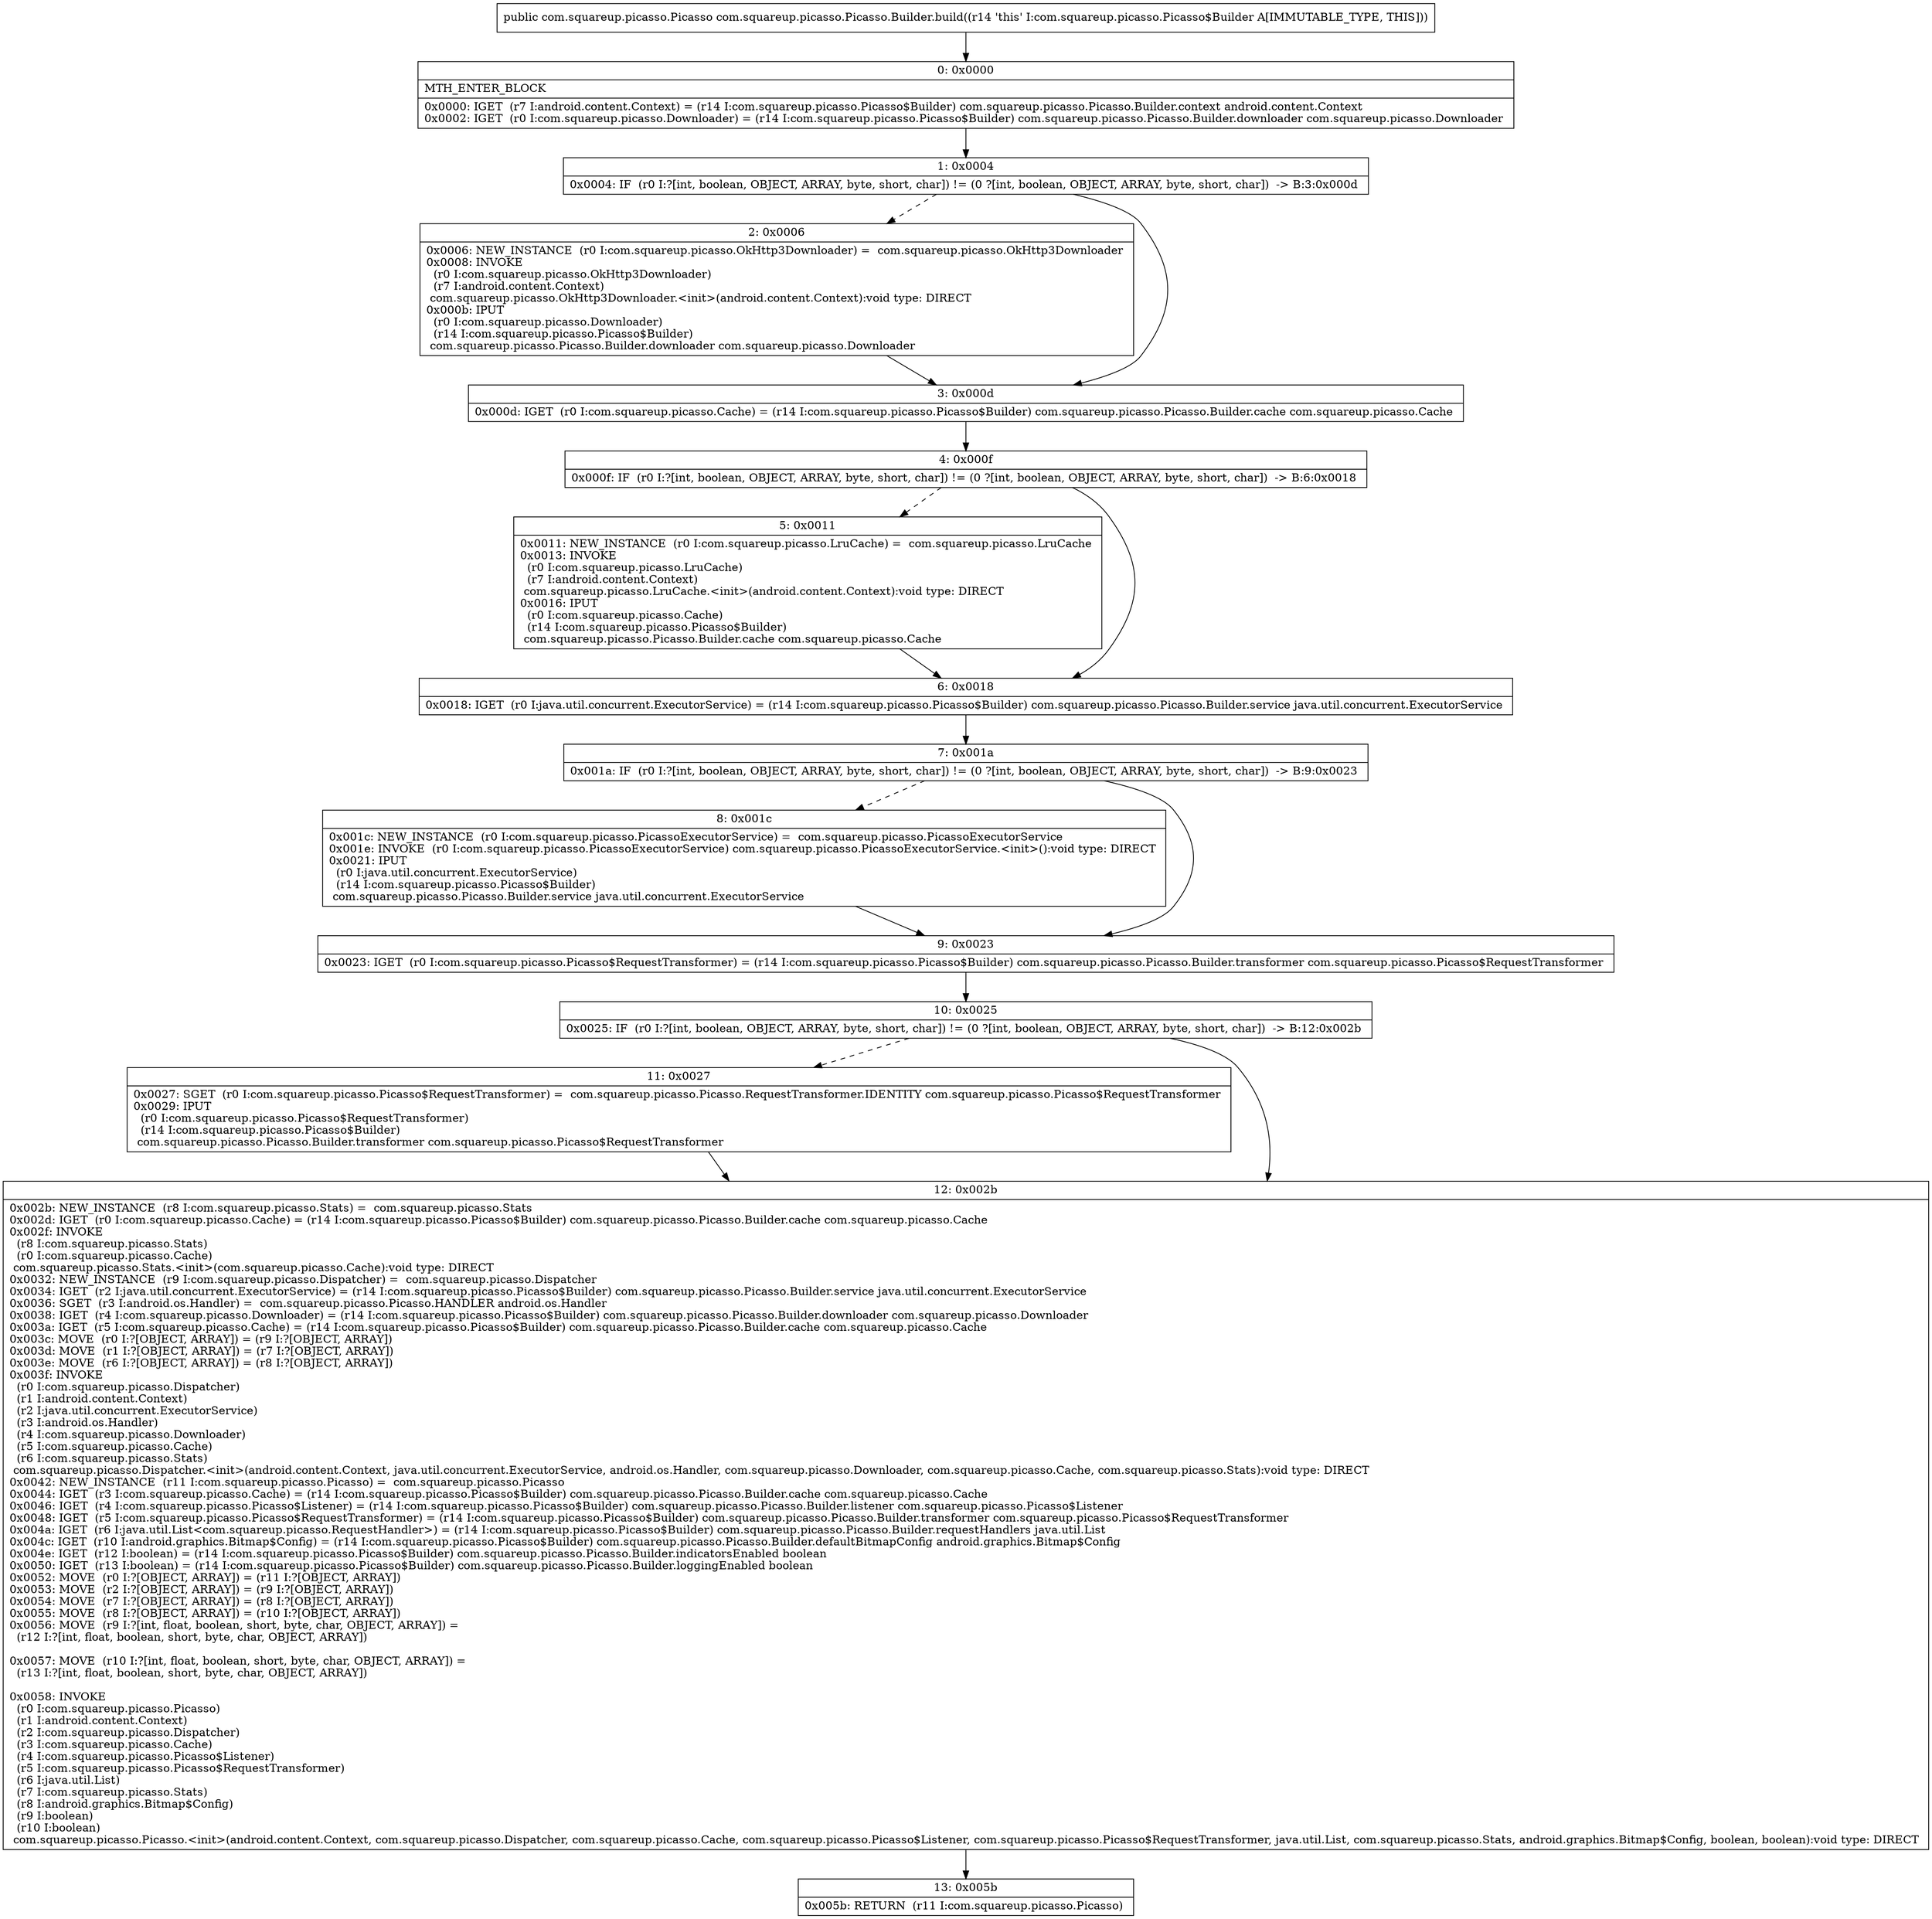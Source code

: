 digraph "CFG forcom.squareup.picasso.Picasso.Builder.build()Lcom\/squareup\/picasso\/Picasso;" {
Node_0 [shape=record,label="{0\:\ 0x0000|MTH_ENTER_BLOCK\l|0x0000: IGET  (r7 I:android.content.Context) = (r14 I:com.squareup.picasso.Picasso$Builder) com.squareup.picasso.Picasso.Builder.context android.content.Context \l0x0002: IGET  (r0 I:com.squareup.picasso.Downloader) = (r14 I:com.squareup.picasso.Picasso$Builder) com.squareup.picasso.Picasso.Builder.downloader com.squareup.picasso.Downloader \l}"];
Node_1 [shape=record,label="{1\:\ 0x0004|0x0004: IF  (r0 I:?[int, boolean, OBJECT, ARRAY, byte, short, char]) != (0 ?[int, boolean, OBJECT, ARRAY, byte, short, char])  \-\> B:3:0x000d \l}"];
Node_2 [shape=record,label="{2\:\ 0x0006|0x0006: NEW_INSTANCE  (r0 I:com.squareup.picasso.OkHttp3Downloader) =  com.squareup.picasso.OkHttp3Downloader \l0x0008: INVOKE  \l  (r0 I:com.squareup.picasso.OkHttp3Downloader)\l  (r7 I:android.content.Context)\l com.squareup.picasso.OkHttp3Downloader.\<init\>(android.content.Context):void type: DIRECT \l0x000b: IPUT  \l  (r0 I:com.squareup.picasso.Downloader)\l  (r14 I:com.squareup.picasso.Picasso$Builder)\l com.squareup.picasso.Picasso.Builder.downloader com.squareup.picasso.Downloader \l}"];
Node_3 [shape=record,label="{3\:\ 0x000d|0x000d: IGET  (r0 I:com.squareup.picasso.Cache) = (r14 I:com.squareup.picasso.Picasso$Builder) com.squareup.picasso.Picasso.Builder.cache com.squareup.picasso.Cache \l}"];
Node_4 [shape=record,label="{4\:\ 0x000f|0x000f: IF  (r0 I:?[int, boolean, OBJECT, ARRAY, byte, short, char]) != (0 ?[int, boolean, OBJECT, ARRAY, byte, short, char])  \-\> B:6:0x0018 \l}"];
Node_5 [shape=record,label="{5\:\ 0x0011|0x0011: NEW_INSTANCE  (r0 I:com.squareup.picasso.LruCache) =  com.squareup.picasso.LruCache \l0x0013: INVOKE  \l  (r0 I:com.squareup.picasso.LruCache)\l  (r7 I:android.content.Context)\l com.squareup.picasso.LruCache.\<init\>(android.content.Context):void type: DIRECT \l0x0016: IPUT  \l  (r0 I:com.squareup.picasso.Cache)\l  (r14 I:com.squareup.picasso.Picasso$Builder)\l com.squareup.picasso.Picasso.Builder.cache com.squareup.picasso.Cache \l}"];
Node_6 [shape=record,label="{6\:\ 0x0018|0x0018: IGET  (r0 I:java.util.concurrent.ExecutorService) = (r14 I:com.squareup.picasso.Picasso$Builder) com.squareup.picasso.Picasso.Builder.service java.util.concurrent.ExecutorService \l}"];
Node_7 [shape=record,label="{7\:\ 0x001a|0x001a: IF  (r0 I:?[int, boolean, OBJECT, ARRAY, byte, short, char]) != (0 ?[int, boolean, OBJECT, ARRAY, byte, short, char])  \-\> B:9:0x0023 \l}"];
Node_8 [shape=record,label="{8\:\ 0x001c|0x001c: NEW_INSTANCE  (r0 I:com.squareup.picasso.PicassoExecutorService) =  com.squareup.picasso.PicassoExecutorService \l0x001e: INVOKE  (r0 I:com.squareup.picasso.PicassoExecutorService) com.squareup.picasso.PicassoExecutorService.\<init\>():void type: DIRECT \l0x0021: IPUT  \l  (r0 I:java.util.concurrent.ExecutorService)\l  (r14 I:com.squareup.picasso.Picasso$Builder)\l com.squareup.picasso.Picasso.Builder.service java.util.concurrent.ExecutorService \l}"];
Node_9 [shape=record,label="{9\:\ 0x0023|0x0023: IGET  (r0 I:com.squareup.picasso.Picasso$RequestTransformer) = (r14 I:com.squareup.picasso.Picasso$Builder) com.squareup.picasso.Picasso.Builder.transformer com.squareup.picasso.Picasso$RequestTransformer \l}"];
Node_10 [shape=record,label="{10\:\ 0x0025|0x0025: IF  (r0 I:?[int, boolean, OBJECT, ARRAY, byte, short, char]) != (0 ?[int, boolean, OBJECT, ARRAY, byte, short, char])  \-\> B:12:0x002b \l}"];
Node_11 [shape=record,label="{11\:\ 0x0027|0x0027: SGET  (r0 I:com.squareup.picasso.Picasso$RequestTransformer) =  com.squareup.picasso.Picasso.RequestTransformer.IDENTITY com.squareup.picasso.Picasso$RequestTransformer \l0x0029: IPUT  \l  (r0 I:com.squareup.picasso.Picasso$RequestTransformer)\l  (r14 I:com.squareup.picasso.Picasso$Builder)\l com.squareup.picasso.Picasso.Builder.transformer com.squareup.picasso.Picasso$RequestTransformer \l}"];
Node_12 [shape=record,label="{12\:\ 0x002b|0x002b: NEW_INSTANCE  (r8 I:com.squareup.picasso.Stats) =  com.squareup.picasso.Stats \l0x002d: IGET  (r0 I:com.squareup.picasso.Cache) = (r14 I:com.squareup.picasso.Picasso$Builder) com.squareup.picasso.Picasso.Builder.cache com.squareup.picasso.Cache \l0x002f: INVOKE  \l  (r8 I:com.squareup.picasso.Stats)\l  (r0 I:com.squareup.picasso.Cache)\l com.squareup.picasso.Stats.\<init\>(com.squareup.picasso.Cache):void type: DIRECT \l0x0032: NEW_INSTANCE  (r9 I:com.squareup.picasso.Dispatcher) =  com.squareup.picasso.Dispatcher \l0x0034: IGET  (r2 I:java.util.concurrent.ExecutorService) = (r14 I:com.squareup.picasso.Picasso$Builder) com.squareup.picasso.Picasso.Builder.service java.util.concurrent.ExecutorService \l0x0036: SGET  (r3 I:android.os.Handler) =  com.squareup.picasso.Picasso.HANDLER android.os.Handler \l0x0038: IGET  (r4 I:com.squareup.picasso.Downloader) = (r14 I:com.squareup.picasso.Picasso$Builder) com.squareup.picasso.Picasso.Builder.downloader com.squareup.picasso.Downloader \l0x003a: IGET  (r5 I:com.squareup.picasso.Cache) = (r14 I:com.squareup.picasso.Picasso$Builder) com.squareup.picasso.Picasso.Builder.cache com.squareup.picasso.Cache \l0x003c: MOVE  (r0 I:?[OBJECT, ARRAY]) = (r9 I:?[OBJECT, ARRAY]) \l0x003d: MOVE  (r1 I:?[OBJECT, ARRAY]) = (r7 I:?[OBJECT, ARRAY]) \l0x003e: MOVE  (r6 I:?[OBJECT, ARRAY]) = (r8 I:?[OBJECT, ARRAY]) \l0x003f: INVOKE  \l  (r0 I:com.squareup.picasso.Dispatcher)\l  (r1 I:android.content.Context)\l  (r2 I:java.util.concurrent.ExecutorService)\l  (r3 I:android.os.Handler)\l  (r4 I:com.squareup.picasso.Downloader)\l  (r5 I:com.squareup.picasso.Cache)\l  (r6 I:com.squareup.picasso.Stats)\l com.squareup.picasso.Dispatcher.\<init\>(android.content.Context, java.util.concurrent.ExecutorService, android.os.Handler, com.squareup.picasso.Downloader, com.squareup.picasso.Cache, com.squareup.picasso.Stats):void type: DIRECT \l0x0042: NEW_INSTANCE  (r11 I:com.squareup.picasso.Picasso) =  com.squareup.picasso.Picasso \l0x0044: IGET  (r3 I:com.squareup.picasso.Cache) = (r14 I:com.squareup.picasso.Picasso$Builder) com.squareup.picasso.Picasso.Builder.cache com.squareup.picasso.Cache \l0x0046: IGET  (r4 I:com.squareup.picasso.Picasso$Listener) = (r14 I:com.squareup.picasso.Picasso$Builder) com.squareup.picasso.Picasso.Builder.listener com.squareup.picasso.Picasso$Listener \l0x0048: IGET  (r5 I:com.squareup.picasso.Picasso$RequestTransformer) = (r14 I:com.squareup.picasso.Picasso$Builder) com.squareup.picasso.Picasso.Builder.transformer com.squareup.picasso.Picasso$RequestTransformer \l0x004a: IGET  (r6 I:java.util.List\<com.squareup.picasso.RequestHandler\>) = (r14 I:com.squareup.picasso.Picasso$Builder) com.squareup.picasso.Picasso.Builder.requestHandlers java.util.List \l0x004c: IGET  (r10 I:android.graphics.Bitmap$Config) = (r14 I:com.squareup.picasso.Picasso$Builder) com.squareup.picasso.Picasso.Builder.defaultBitmapConfig android.graphics.Bitmap$Config \l0x004e: IGET  (r12 I:boolean) = (r14 I:com.squareup.picasso.Picasso$Builder) com.squareup.picasso.Picasso.Builder.indicatorsEnabled boolean \l0x0050: IGET  (r13 I:boolean) = (r14 I:com.squareup.picasso.Picasso$Builder) com.squareup.picasso.Picasso.Builder.loggingEnabled boolean \l0x0052: MOVE  (r0 I:?[OBJECT, ARRAY]) = (r11 I:?[OBJECT, ARRAY]) \l0x0053: MOVE  (r2 I:?[OBJECT, ARRAY]) = (r9 I:?[OBJECT, ARRAY]) \l0x0054: MOVE  (r7 I:?[OBJECT, ARRAY]) = (r8 I:?[OBJECT, ARRAY]) \l0x0055: MOVE  (r8 I:?[OBJECT, ARRAY]) = (r10 I:?[OBJECT, ARRAY]) \l0x0056: MOVE  (r9 I:?[int, float, boolean, short, byte, char, OBJECT, ARRAY]) = \l  (r12 I:?[int, float, boolean, short, byte, char, OBJECT, ARRAY])\l \l0x0057: MOVE  (r10 I:?[int, float, boolean, short, byte, char, OBJECT, ARRAY]) = \l  (r13 I:?[int, float, boolean, short, byte, char, OBJECT, ARRAY])\l \l0x0058: INVOKE  \l  (r0 I:com.squareup.picasso.Picasso)\l  (r1 I:android.content.Context)\l  (r2 I:com.squareup.picasso.Dispatcher)\l  (r3 I:com.squareup.picasso.Cache)\l  (r4 I:com.squareup.picasso.Picasso$Listener)\l  (r5 I:com.squareup.picasso.Picasso$RequestTransformer)\l  (r6 I:java.util.List)\l  (r7 I:com.squareup.picasso.Stats)\l  (r8 I:android.graphics.Bitmap$Config)\l  (r9 I:boolean)\l  (r10 I:boolean)\l com.squareup.picasso.Picasso.\<init\>(android.content.Context, com.squareup.picasso.Dispatcher, com.squareup.picasso.Cache, com.squareup.picasso.Picasso$Listener, com.squareup.picasso.Picasso$RequestTransformer, java.util.List, com.squareup.picasso.Stats, android.graphics.Bitmap$Config, boolean, boolean):void type: DIRECT \l}"];
Node_13 [shape=record,label="{13\:\ 0x005b|0x005b: RETURN  (r11 I:com.squareup.picasso.Picasso) \l}"];
MethodNode[shape=record,label="{public com.squareup.picasso.Picasso com.squareup.picasso.Picasso.Builder.build((r14 'this' I:com.squareup.picasso.Picasso$Builder A[IMMUTABLE_TYPE, THIS])) }"];
MethodNode -> Node_0;
Node_0 -> Node_1;
Node_1 -> Node_2[style=dashed];
Node_1 -> Node_3;
Node_2 -> Node_3;
Node_3 -> Node_4;
Node_4 -> Node_5[style=dashed];
Node_4 -> Node_6;
Node_5 -> Node_6;
Node_6 -> Node_7;
Node_7 -> Node_8[style=dashed];
Node_7 -> Node_9;
Node_8 -> Node_9;
Node_9 -> Node_10;
Node_10 -> Node_11[style=dashed];
Node_10 -> Node_12;
Node_11 -> Node_12;
Node_12 -> Node_13;
}

